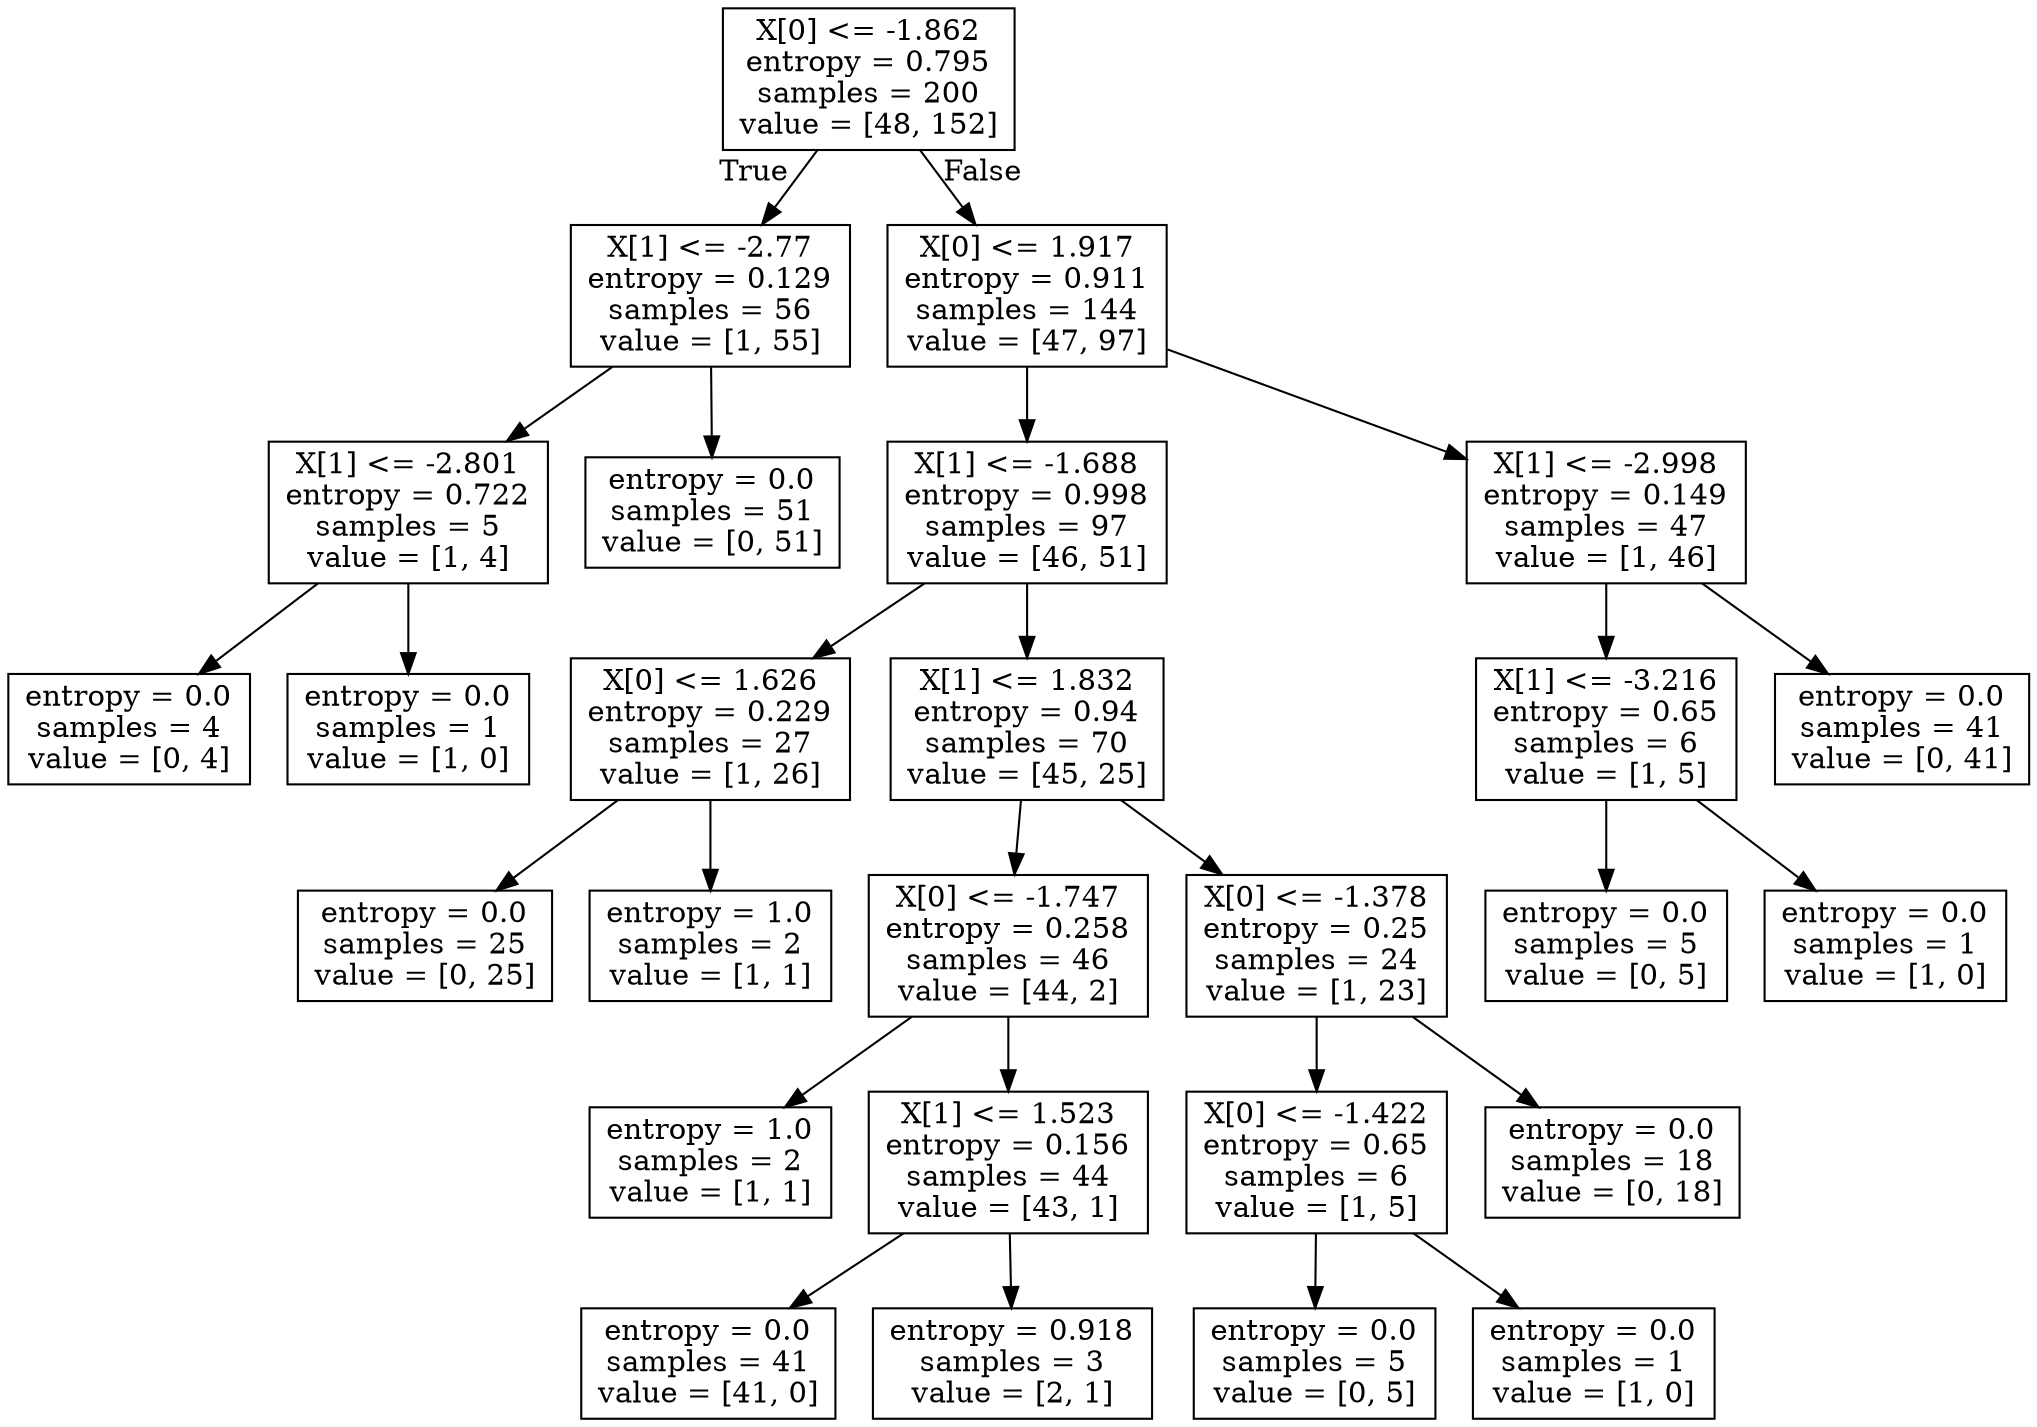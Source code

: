digraph Tree {
node [shape=box] ;
0 [label="X[0] <= -1.862\nentropy = 0.795\nsamples = 200\nvalue = [48, 152]"] ;
1 [label="X[1] <= -2.77\nentropy = 0.129\nsamples = 56\nvalue = [1, 55]"] ;
0 -> 1 [labeldistance=2.5, labelangle=45, headlabel="True"] ;
2 [label="X[1] <= -2.801\nentropy = 0.722\nsamples = 5\nvalue = [1, 4]"] ;
1 -> 2 ;
3 [label="entropy = 0.0\nsamples = 4\nvalue = [0, 4]"] ;
2 -> 3 ;
4 [label="entropy = 0.0\nsamples = 1\nvalue = [1, 0]"] ;
2 -> 4 ;
5 [label="entropy = 0.0\nsamples = 51\nvalue = [0, 51]"] ;
1 -> 5 ;
6 [label="X[0] <= 1.917\nentropy = 0.911\nsamples = 144\nvalue = [47, 97]"] ;
0 -> 6 [labeldistance=2.5, labelangle=-45, headlabel="False"] ;
7 [label="X[1] <= -1.688\nentropy = 0.998\nsamples = 97\nvalue = [46, 51]"] ;
6 -> 7 ;
8 [label="X[0] <= 1.626\nentropy = 0.229\nsamples = 27\nvalue = [1, 26]"] ;
7 -> 8 ;
9 [label="entropy = 0.0\nsamples = 25\nvalue = [0, 25]"] ;
8 -> 9 ;
10 [label="entropy = 1.0\nsamples = 2\nvalue = [1, 1]"] ;
8 -> 10 ;
11 [label="X[1] <= 1.832\nentropy = 0.94\nsamples = 70\nvalue = [45, 25]"] ;
7 -> 11 ;
12 [label="X[0] <= -1.747\nentropy = 0.258\nsamples = 46\nvalue = [44, 2]"] ;
11 -> 12 ;
13 [label="entropy = 1.0\nsamples = 2\nvalue = [1, 1]"] ;
12 -> 13 ;
14 [label="X[1] <= 1.523\nentropy = 0.156\nsamples = 44\nvalue = [43, 1]"] ;
12 -> 14 ;
15 [label="entropy = 0.0\nsamples = 41\nvalue = [41, 0]"] ;
14 -> 15 ;
16 [label="entropy = 0.918\nsamples = 3\nvalue = [2, 1]"] ;
14 -> 16 ;
17 [label="X[0] <= -1.378\nentropy = 0.25\nsamples = 24\nvalue = [1, 23]"] ;
11 -> 17 ;
18 [label="X[0] <= -1.422\nentropy = 0.65\nsamples = 6\nvalue = [1, 5]"] ;
17 -> 18 ;
19 [label="entropy = 0.0\nsamples = 5\nvalue = [0, 5]"] ;
18 -> 19 ;
20 [label="entropy = 0.0\nsamples = 1\nvalue = [1, 0]"] ;
18 -> 20 ;
21 [label="entropy = 0.0\nsamples = 18\nvalue = [0, 18]"] ;
17 -> 21 ;
22 [label="X[1] <= -2.998\nentropy = 0.149\nsamples = 47\nvalue = [1, 46]"] ;
6 -> 22 ;
23 [label="X[1] <= -3.216\nentropy = 0.65\nsamples = 6\nvalue = [1, 5]"] ;
22 -> 23 ;
24 [label="entropy = 0.0\nsamples = 5\nvalue = [0, 5]"] ;
23 -> 24 ;
25 [label="entropy = 0.0\nsamples = 1\nvalue = [1, 0]"] ;
23 -> 25 ;
26 [label="entropy = 0.0\nsamples = 41\nvalue = [0, 41]"] ;
22 -> 26 ;
}